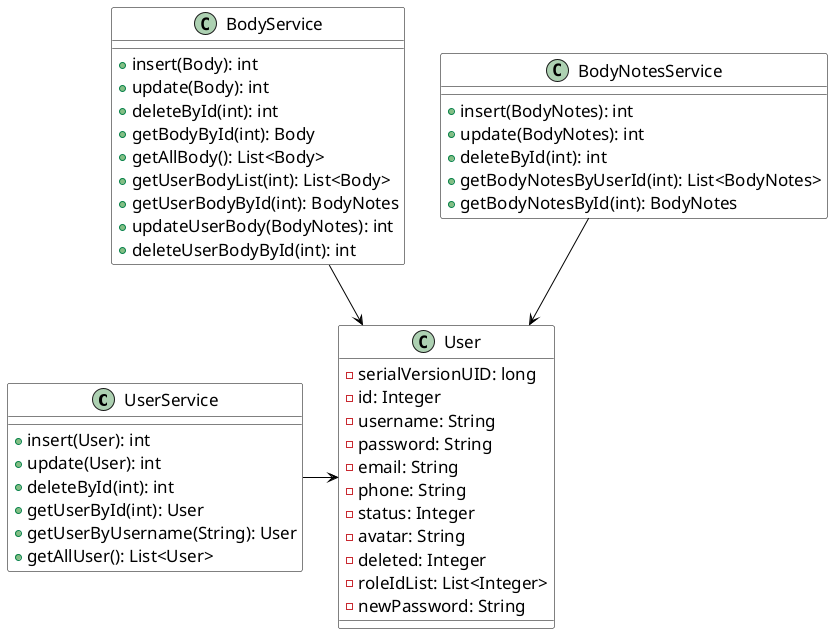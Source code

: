 @startuml
skinparam classBackgroundColor transparent
skinparam classBorderColor black
skinparam Shadowing false
skinparam ArrowColor black
skinparam defaultFontSize 17

class UserService {
+ insert(User): int
+ update(User): int
+ deleteById(int): int
+ getUserById(int): User
+ getUserByUsername(String): User
+ getAllUser(): List<User>
}

class BodyService {
+ insert(Body): int
+ update(Body): int
+ deleteById(int): int
+ getBodyById(int): Body
+ getAllBody(): List<Body>
+ getUserBodyList(int): List<Body>
+ getUserBodyById(int): BodyNotes
+ updateUserBody(BodyNotes): int
+ deleteUserBodyById(int): int
}

class BodyNotesService {
+ insert(BodyNotes): int
+ update(BodyNotes): int
+ deleteById(int): int
+ getBodyNotesByUserId(int): List<BodyNotes>
+ getBodyNotesById(int): BodyNotes
}

class User {
-serialVersionUID: long
-id: Integer
-username: String
-password: String
-email: String
-phone: String
-status: Integer
-avatar: String
-deleted: Integer
-roleIdList: List<Integer>
-newPassword: String
}

UserService -> User
BodyService --> User
BodyNotesService --> User
@enduml
